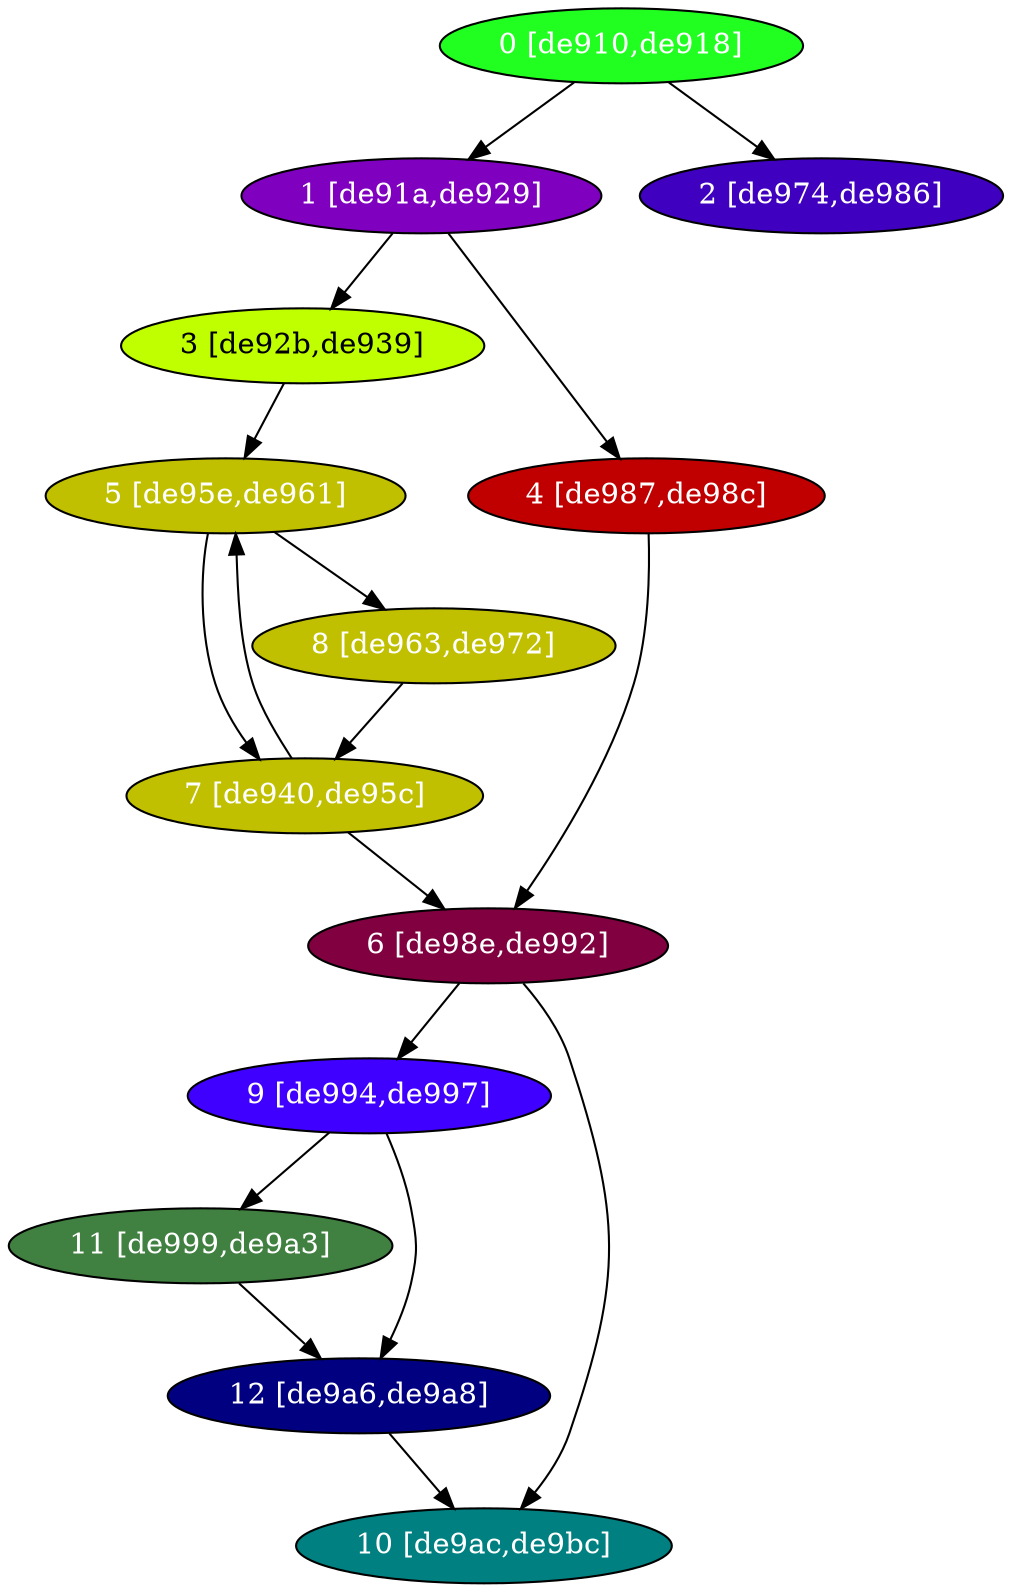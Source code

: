 diGraph libnss3{
	libnss3_0  [style=filled fillcolor="#20FF20" fontcolor="#ffffff" shape=oval label="0 [de910,de918]"]
	libnss3_1  [style=filled fillcolor="#8000C0" fontcolor="#ffffff" shape=oval label="1 [de91a,de929]"]
	libnss3_2  [style=filled fillcolor="#4000C0" fontcolor="#ffffff" shape=oval label="2 [de974,de986]"]
	libnss3_3  [style=filled fillcolor="#C0FF00" fontcolor="#000000" shape=oval label="3 [de92b,de939]"]
	libnss3_4  [style=filled fillcolor="#C00000" fontcolor="#ffffff" shape=oval label="4 [de987,de98c]"]
	libnss3_5  [style=filled fillcolor="#C0C000" fontcolor="#ffffff" shape=oval label="5 [de95e,de961]"]
	libnss3_6  [style=filled fillcolor="#800040" fontcolor="#ffffff" shape=oval label="6 [de98e,de992]"]
	libnss3_7  [style=filled fillcolor="#C0C000" fontcolor="#ffffff" shape=oval label="7 [de940,de95c]"]
	libnss3_8  [style=filled fillcolor="#C0C000" fontcolor="#ffffff" shape=oval label="8 [de963,de972]"]
	libnss3_9  [style=filled fillcolor="#4000FF" fontcolor="#ffffff" shape=oval label="9 [de994,de997]"]
	libnss3_a  [style=filled fillcolor="#008080" fontcolor="#ffffff" shape=oval label="10 [de9ac,de9bc]"]
	libnss3_b  [style=filled fillcolor="#408040" fontcolor="#ffffff" shape=oval label="11 [de999,de9a3]"]
	libnss3_c  [style=filled fillcolor="#000080" fontcolor="#ffffff" shape=oval label="12 [de9a6,de9a8]"]

	libnss3_0 -> libnss3_1
	libnss3_0 -> libnss3_2
	libnss3_1 -> libnss3_3
	libnss3_1 -> libnss3_4
	libnss3_3 -> libnss3_5
	libnss3_4 -> libnss3_6
	libnss3_5 -> libnss3_7
	libnss3_5 -> libnss3_8
	libnss3_6 -> libnss3_9
	libnss3_6 -> libnss3_a
	libnss3_7 -> libnss3_5
	libnss3_7 -> libnss3_6
	libnss3_8 -> libnss3_7
	libnss3_9 -> libnss3_b
	libnss3_9 -> libnss3_c
	libnss3_b -> libnss3_c
	libnss3_c -> libnss3_a
}